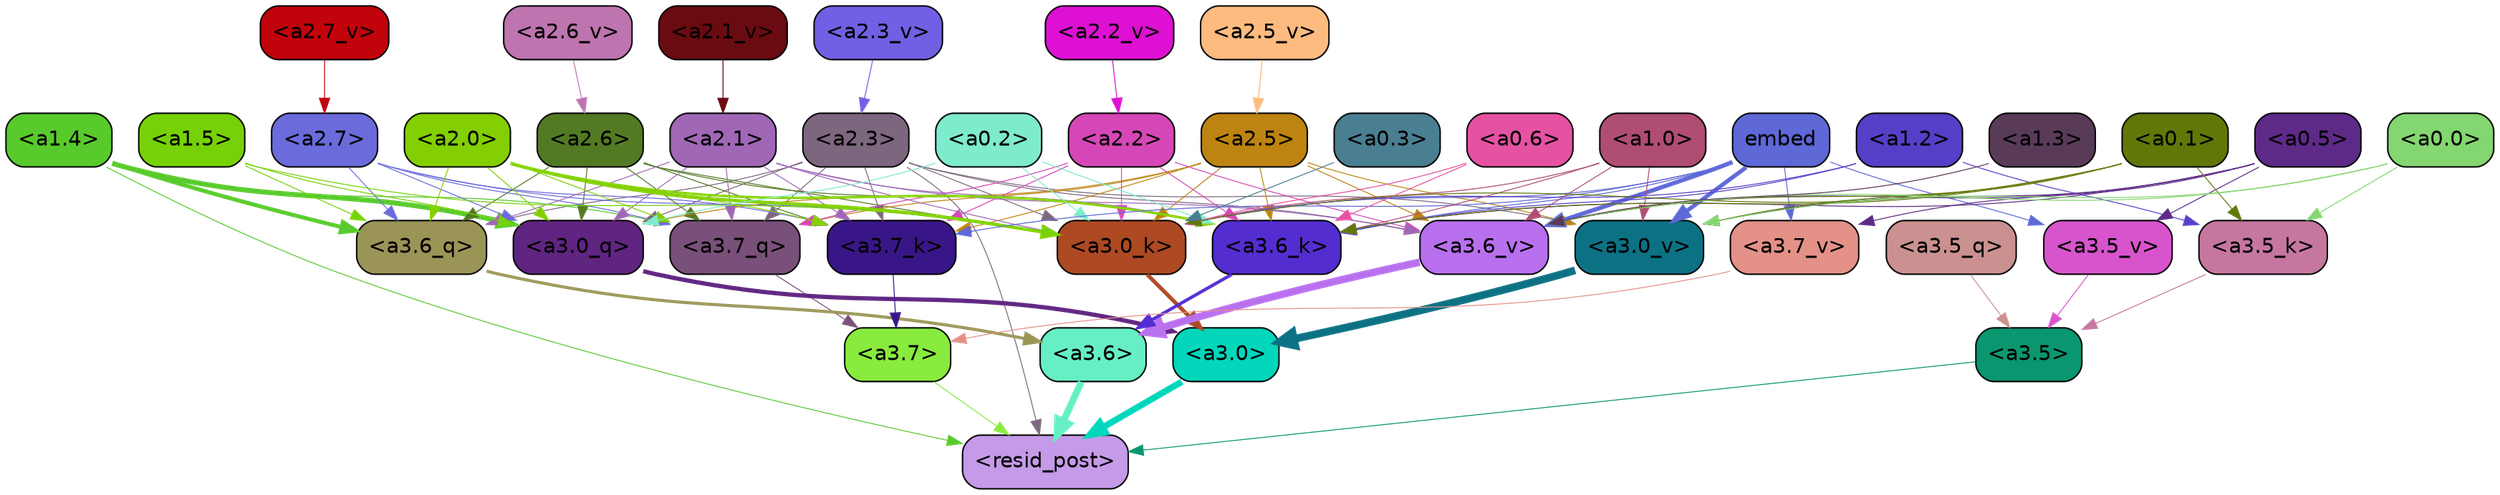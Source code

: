 strict digraph "" {
	graph [bgcolor=transparent,
		layout=dot,
		overlap=false,
		splines=true
	];
	"<a3.7>"	[color=black,
		fillcolor="#89eb3e",
		fontname=Helvetica,
		shape=box,
		style="filled, rounded"];
	"<resid_post>"	[color=black,
		fillcolor="#c59ae8",
		fontname=Helvetica,
		shape=box,
		style="filled, rounded"];
	"<a3.7>" -> "<resid_post>"	[color="#89eb3e",
		penwidth=0.6];
	"<a3.6>"	[color=black,
		fillcolor="#66efc4",
		fontname=Helvetica,
		shape=box,
		style="filled, rounded"];
	"<a3.6>" -> "<resid_post>"	[color="#66efc4",
		penwidth=4.646730065345764];
	"<a3.5>"	[color=black,
		fillcolor="#0a966f",
		fontname=Helvetica,
		shape=box,
		style="filled, rounded"];
	"<a3.5>" -> "<resid_post>"	[color="#0a966f",
		penwidth=0.6];
	"<a3.0>"	[color=black,
		fillcolor="#02d6bb",
		fontname=Helvetica,
		shape=box,
		style="filled, rounded"];
	"<a3.0>" -> "<resid_post>"	[color="#02d6bb",
		penwidth=4.323132634162903];
	"<a2.3>"	[color=black,
		fillcolor="#7d677f",
		fontname=Helvetica,
		shape=box,
		style="filled, rounded"];
	"<a2.3>" -> "<resid_post>"	[color="#7d677f",
		penwidth=0.6];
	"<a3.7_q>"	[color=black,
		fillcolor="#785079",
		fontname=Helvetica,
		shape=box,
		style="filled, rounded"];
	"<a2.3>" -> "<a3.7_q>"	[color="#7d677f",
		penwidth=0.6];
	"<a3.6_q>"	[color=black,
		fillcolor="#9a9457",
		fontname=Helvetica,
		shape=box,
		style="filled, rounded"];
	"<a2.3>" -> "<a3.6_q>"	[color="#7d677f",
		penwidth=0.6];
	"<a3.0_q>"	[color=black,
		fillcolor="#5f2580",
		fontname=Helvetica,
		shape=box,
		style="filled, rounded"];
	"<a2.3>" -> "<a3.0_q>"	[color="#7d677f",
		penwidth=0.6];
	"<a3.7_k>"	[color=black,
		fillcolor="#391687",
		fontname=Helvetica,
		shape=box,
		style="filled, rounded"];
	"<a2.3>" -> "<a3.7_k>"	[color="#7d677f",
		penwidth=0.6];
	"<a3.0_k>"	[color=black,
		fillcolor="#ad4923",
		fontname=Helvetica,
		shape=box,
		style="filled, rounded"];
	"<a2.3>" -> "<a3.0_k>"	[color="#7d677f",
		penwidth=0.6];
	"<a3.6_v>"	[color=black,
		fillcolor="#b970ef",
		fontname=Helvetica,
		shape=box,
		style="filled, rounded"];
	"<a2.3>" -> "<a3.6_v>"	[color="#7d677f",
		penwidth=0.6];
	"<a3.0_v>"	[color=black,
		fillcolor="#0d7184",
		fontname=Helvetica,
		shape=box,
		style="filled, rounded"];
	"<a2.3>" -> "<a3.0_v>"	[color="#7d677f",
		penwidth=0.6];
	"<a1.4>"	[color=black,
		fillcolor="#58ca2c",
		fontname=Helvetica,
		shape=box,
		style="filled, rounded"];
	"<a1.4>" -> "<resid_post>"	[color="#58ca2c",
		penwidth=0.6];
	"<a1.4>" -> "<a3.7_q>"	[color="#58ca2c",
		penwidth=0.6];
	"<a1.4>" -> "<a3.6_q>"	[color="#58ca2c",
		penwidth=2.700703263282776];
	"<a1.4>" -> "<a3.0_q>"	[color="#58ca2c",
		penwidth=3.34255850315094];
	"<a3.7_q>" -> "<a3.7>"	[color="#785079",
		penwidth=0.6];
	"<a3.6_q>" -> "<a3.6>"	[color="#9a9457",
		penwidth=2.03758105635643];
	"<a3.5_q>"	[color=black,
		fillcolor="#ca9190",
		fontname=Helvetica,
		shape=box,
		style="filled, rounded"];
	"<a3.5_q>" -> "<a3.5>"	[color="#ca9190",
		penwidth=0.6];
	"<a3.0_q>" -> "<a3.0>"	[color="#5f2580",
		penwidth=2.8638100624084473];
	"<a3.7_k>" -> "<a3.7>"	[color="#391687",
		penwidth=0.6];
	"<a3.6_k>"	[color=black,
		fillcolor="#542dd1",
		fontname=Helvetica,
		shape=box,
		style="filled, rounded"];
	"<a3.6_k>" -> "<a3.6>"	[color="#542dd1",
		penwidth=2.174198240041733];
	"<a3.5_k>"	[color=black,
		fillcolor="#c677a0",
		fontname=Helvetica,
		shape=box,
		style="filled, rounded"];
	"<a3.5_k>" -> "<a3.5>"	[color="#c677a0",
		penwidth=0.6];
	"<a3.0_k>" -> "<a3.0>"	[color="#ad4923",
		penwidth=2.6274144649505615];
	"<a3.7_v>"	[color=black,
		fillcolor="#e49188",
		fontname=Helvetica,
		shape=box,
		style="filled, rounded"];
	"<a3.7_v>" -> "<a3.7>"	[color="#e49188",
		penwidth=0.6];
	"<a3.6_v>" -> "<a3.6>"	[color="#b970ef",
		penwidth=5.002329230308533];
	"<a3.5_v>"	[color=black,
		fillcolor="#d854cc",
		fontname=Helvetica,
		shape=box,
		style="filled, rounded"];
	"<a3.5_v>" -> "<a3.5>"	[color="#d854cc",
		penwidth=0.6];
	"<a3.0_v>" -> "<a3.0>"	[color="#0d7184",
		penwidth=5.188832879066467];
	"<a2.7>"	[color=black,
		fillcolor="#6b6bdc",
		fontname=Helvetica,
		shape=box,
		style="filled, rounded"];
	"<a2.7>" -> "<a3.7_q>"	[color="#6b6bdc",
		penwidth=0.6];
	"<a2.7>" -> "<a3.6_q>"	[color="#6b6bdc",
		penwidth=0.6];
	"<a2.7>" -> "<a3.0_q>"	[color="#6b6bdc",
		penwidth=0.6];
	"<a2.7>" -> "<a3.7_k>"	[color="#6b6bdc",
		penwidth=0.6];
	"<a2.7>" -> "<a3.0_k>"	[color="#6b6bdc",
		penwidth=0.6];
	"<a2.6>"	[color=black,
		fillcolor="#527a23",
		fontname=Helvetica,
		shape=box,
		style="filled, rounded"];
	"<a2.6>" -> "<a3.7_q>"	[color="#527a23",
		penwidth=0.6];
	"<a2.6>" -> "<a3.6_q>"	[color="#527a23",
		penwidth=0.6];
	"<a2.6>" -> "<a3.0_q>"	[color="#527a23",
		penwidth=0.6];
	"<a2.6>" -> "<a3.7_k>"	[color="#527a23",
		penwidth=0.6];
	"<a2.6>" -> "<a3.6_k>"	[color="#527a23",
		penwidth=0.6];
	"<a2.6>" -> "<a3.0_k>"	[color="#527a23",
		penwidth=0.6];
	"<a2.5>"	[color=black,
		fillcolor="#be8411",
		fontname=Helvetica,
		shape=box,
		style="filled, rounded"];
	"<a2.5>" -> "<a3.7_q>"	[color="#be8411",
		penwidth=0.6];
	"<a2.5>" -> "<a3.0_q>"	[color="#be8411",
		penwidth=0.6];
	"<a2.5>" -> "<a3.7_k>"	[color="#be8411",
		penwidth=0.6];
	"<a2.5>" -> "<a3.6_k>"	[color="#be8411",
		penwidth=0.6];
	"<a2.5>" -> "<a3.0_k>"	[color="#be8411",
		penwidth=0.6];
	"<a2.5>" -> "<a3.6_v>"	[color="#be8411",
		penwidth=0.6];
	"<a2.5>" -> "<a3.0_v>"	[color="#be8411",
		penwidth=0.6];
	"<a2.2>"	[color=black,
		fillcolor="#d547b6",
		fontname=Helvetica,
		shape=box,
		style="filled, rounded"];
	"<a2.2>" -> "<a3.7_q>"	[color="#d547b6",
		penwidth=0.6];
	"<a2.2>" -> "<a3.7_k>"	[color="#d547b6",
		penwidth=0.6];
	"<a2.2>" -> "<a3.6_k>"	[color="#d547b6",
		penwidth=0.6];
	"<a2.2>" -> "<a3.0_k>"	[color="#d547b6",
		penwidth=0.6];
	"<a2.2>" -> "<a3.6_v>"	[color="#d547b6",
		penwidth=0.6];
	"<a2.1>"	[color=black,
		fillcolor="#a067b6",
		fontname=Helvetica,
		shape=box,
		style="filled, rounded"];
	"<a2.1>" -> "<a3.7_q>"	[color="#a067b6",
		penwidth=0.6];
	"<a2.1>" -> "<a3.6_q>"	[color="#a067b6",
		penwidth=0.6];
	"<a2.1>" -> "<a3.0_q>"	[color="#a067b6",
		penwidth=0.6];
	"<a2.1>" -> "<a3.7_k>"	[color="#a067b6",
		penwidth=0.6];
	"<a2.1>" -> "<a3.6_k>"	[color="#a067b6",
		penwidth=0.6];
	"<a2.1>" -> "<a3.0_k>"	[color="#a067b6",
		penwidth=0.6];
	"<a2.1>" -> "<a3.6_v>"	[color="#a067b6",
		penwidth=0.6];
	"<a2.0>"	[color=black,
		fillcolor="#83cf02",
		fontname=Helvetica,
		shape=box,
		style="filled, rounded"];
	"<a2.0>" -> "<a3.7_q>"	[color="#83cf02",
		penwidth=0.6];
	"<a2.0>" -> "<a3.6_q>"	[color="#83cf02",
		penwidth=0.6];
	"<a2.0>" -> "<a3.0_q>"	[color="#83cf02",
		penwidth=0.6];
	"<a2.0>" -> "<a3.7_k>"	[color="#83cf02",
		penwidth=0.6];
	"<a2.0>" -> "<a3.6_k>"	[color="#83cf02",
		penwidth=1.6454488784074783];
	"<a2.0>" -> "<a3.0_k>"	[color="#83cf02",
		penwidth=2.2218968719244003];
	"<a1.5>"	[color=black,
		fillcolor="#76d206",
		fontname=Helvetica,
		shape=box,
		style="filled, rounded"];
	"<a1.5>" -> "<a3.6_q>"	[color="#76d206",
		penwidth=0.6];
	"<a1.5>" -> "<a3.0_q>"	[color="#76d206",
		penwidth=0.6];
	"<a1.5>" -> "<a3.0_k>"	[color="#76d206",
		penwidth=0.6];
	"<a0.2>"	[color=black,
		fillcolor="#7eebcc",
		fontname=Helvetica,
		shape=box,
		style="filled, rounded"];
	"<a0.2>" -> "<a3.0_q>"	[color="#7eebcc",
		penwidth=0.6];
	"<a0.2>" -> "<a3.6_k>"	[color="#7eebcc",
		penwidth=0.6];
	"<a0.2>" -> "<a3.0_k>"	[color="#7eebcc",
		penwidth=0.6];
	embed	[color=black,
		fillcolor="#5e68d6",
		fontname=Helvetica,
		shape=box,
		style="filled, rounded"];
	embed -> "<a3.7_k>"	[color="#5e68d6",
		penwidth=0.6];
	embed -> "<a3.6_k>"	[color="#5e68d6",
		penwidth=0.6];
	embed -> "<a3.0_k>"	[color="#5e68d6",
		penwidth=0.6];
	embed -> "<a3.7_v>"	[color="#5e68d6",
		penwidth=0.6];
	embed -> "<a3.6_v>"	[color="#5e68d6",
		penwidth=2.8301228284835815];
	embed -> "<a3.5_v>"	[color="#5e68d6",
		penwidth=0.6];
	embed -> "<a3.0_v>"	[color="#5e68d6",
		penwidth=2.7660785913467407];
	"<a1.2>"	[color=black,
		fillcolor="#563fc7",
		fontname=Helvetica,
		shape=box,
		style="filled, rounded"];
	"<a1.2>" -> "<a3.6_k>"	[color="#563fc7",
		penwidth=0.6];
	"<a1.2>" -> "<a3.5_k>"	[color="#563fc7",
		penwidth=0.6];
	"<a1.2>" -> "<a3.0_k>"	[color="#563fc7",
		penwidth=0.6];
	"<a1.0>"	[color=black,
		fillcolor="#b04d73",
		fontname=Helvetica,
		shape=box,
		style="filled, rounded"];
	"<a1.0>" -> "<a3.6_k>"	[color="#b04d73",
		penwidth=0.6];
	"<a1.0>" -> "<a3.0_k>"	[color="#b04d73",
		penwidth=0.6];
	"<a1.0>" -> "<a3.6_v>"	[color="#b04d73",
		penwidth=0.6];
	"<a1.0>" -> "<a3.0_v>"	[color="#b04d73",
		penwidth=0.6];
	"<a0.6>"	[color=black,
		fillcolor="#e652a2",
		fontname=Helvetica,
		shape=box,
		style="filled, rounded"];
	"<a0.6>" -> "<a3.6_k>"	[color="#e652a2",
		penwidth=0.6];
	"<a0.6>" -> "<a3.0_k>"	[color="#e652a2",
		penwidth=0.6];
	"<a0.5>"	[color=black,
		fillcolor="#5d2a87",
		fontname=Helvetica,
		shape=box,
		style="filled, rounded"];
	"<a0.5>" -> "<a3.6_k>"	[color="#5d2a87",
		penwidth=0.6];
	"<a0.5>" -> "<a3.7_v>"	[color="#5d2a87",
		penwidth=0.6];
	"<a0.5>" -> "<a3.6_v>"	[color="#5d2a87",
		penwidth=0.6];
	"<a0.5>" -> "<a3.5_v>"	[color="#5d2a87",
		penwidth=0.6];
	"<a0.5>" -> "<a3.0_v>"	[color="#5d2a87",
		penwidth=0.6124261617660522];
	"<a0.1>"	[color=black,
		fillcolor="#617809",
		fontname=Helvetica,
		shape=box,
		style="filled, rounded"];
	"<a0.1>" -> "<a3.6_k>"	[color="#617809",
		penwidth=0.6];
	"<a0.1>" -> "<a3.5_k>"	[color="#617809",
		penwidth=0.6];
	"<a0.1>" -> "<a3.0_k>"	[color="#617809",
		penwidth=0.6];
	"<a0.1>" -> "<a3.6_v>"	[color="#617809",
		penwidth=0.6];
	"<a0.1>" -> "<a3.0_v>"	[color="#617809",
		penwidth=0.6];
	"<a0.0>"	[color=black,
		fillcolor="#84d670",
		fontname=Helvetica,
		shape=box,
		style="filled, rounded"];
	"<a0.0>" -> "<a3.5_k>"	[color="#84d670",
		penwidth=0.6];
	"<a0.0>" -> "<a3.6_v>"	[color="#84d670",
		penwidth=0.6];
	"<a0.0>" -> "<a3.0_v>"	[color="#84d670",
		penwidth=0.6];
	"<a0.3>"	[color=black,
		fillcolor="#4a7e91",
		fontname=Helvetica,
		shape=box,
		style="filled, rounded"];
	"<a0.3>" -> "<a3.0_k>"	[color="#4a7e91",
		penwidth=0.6];
	"<a1.3>"	[color=black,
		fillcolor="#593b58",
		fontname=Helvetica,
		shape=box,
		style="filled, rounded"];
	"<a1.3>" -> "<a3.6_v>"	[color="#593b58",
		penwidth=0.6];
	"<a2.7_v>"	[color=black,
		fillcolor="#c1030b",
		fontname=Helvetica,
		shape=box,
		style="filled, rounded"];
	"<a2.7_v>" -> "<a2.7>"	[color="#c1030b",
		penwidth=0.6];
	"<a2.6_v>"	[color=black,
		fillcolor="#be74af",
		fontname=Helvetica,
		shape=box,
		style="filled, rounded"];
	"<a2.6_v>" -> "<a2.6>"	[color="#be74af",
		penwidth=0.6];
	"<a2.5_v>"	[color=black,
		fillcolor="#fdbb80",
		fontname=Helvetica,
		shape=box,
		style="filled, rounded"];
	"<a2.5_v>" -> "<a2.5>"	[color="#fdbb80",
		penwidth=0.6657319068908691];
	"<a2.3_v>"	[color=black,
		fillcolor="#7160e4",
		fontname=Helvetica,
		shape=box,
		style="filled, rounded"];
	"<a2.3_v>" -> "<a2.3>"	[color="#7160e4",
		penwidth=0.6];
	"<a2.2_v>"	[color=black,
		fillcolor="#dd10d3",
		fontname=Helvetica,
		shape=box,
		style="filled, rounded"];
	"<a2.2_v>" -> "<a2.2>"	[color="#dd10d3",
		penwidth=0.6];
	"<a2.1_v>"	[color=black,
		fillcolor="#690b10",
		fontname=Helvetica,
		shape=box,
		style="filled, rounded"];
	"<a2.1_v>" -> "<a2.1>"	[color="#690b10",
		penwidth=0.6];
}
